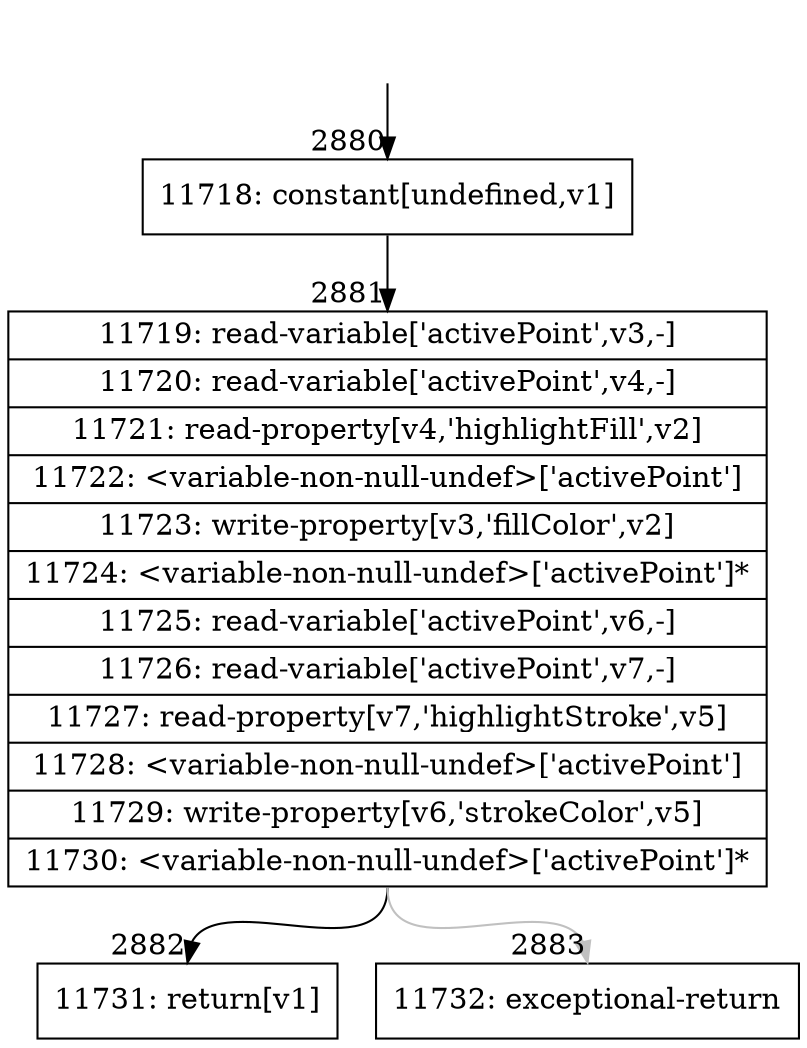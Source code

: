 digraph {
rankdir="TD"
BB_entry275[shape=none,label=""];
BB_entry275 -> BB2880 [tailport=s, headport=n, headlabel="    2880"]
BB2880 [shape=record label="{11718: constant[undefined,v1]}" ] 
BB2880 -> BB2881 [tailport=s, headport=n, headlabel="      2881"]
BB2881 [shape=record label="{11719: read-variable['activePoint',v3,-]|11720: read-variable['activePoint',v4,-]|11721: read-property[v4,'highlightFill',v2]|11722: \<variable-non-null-undef\>['activePoint']|11723: write-property[v3,'fillColor',v2]|11724: \<variable-non-null-undef\>['activePoint']*|11725: read-variable['activePoint',v6,-]|11726: read-variable['activePoint',v7,-]|11727: read-property[v7,'highlightStroke',v5]|11728: \<variable-non-null-undef\>['activePoint']|11729: write-property[v6,'strokeColor',v5]|11730: \<variable-non-null-undef\>['activePoint']*}" ] 
BB2881 -> BB2882 [tailport=s, headport=n, headlabel="      2882"]
BB2881 -> BB2883 [tailport=s, headport=n, color=gray, headlabel="      2883"]
BB2882 [shape=record label="{11731: return[v1]}" ] 
BB2883 [shape=record label="{11732: exceptional-return}" ] 
//#$~ 3226
}
